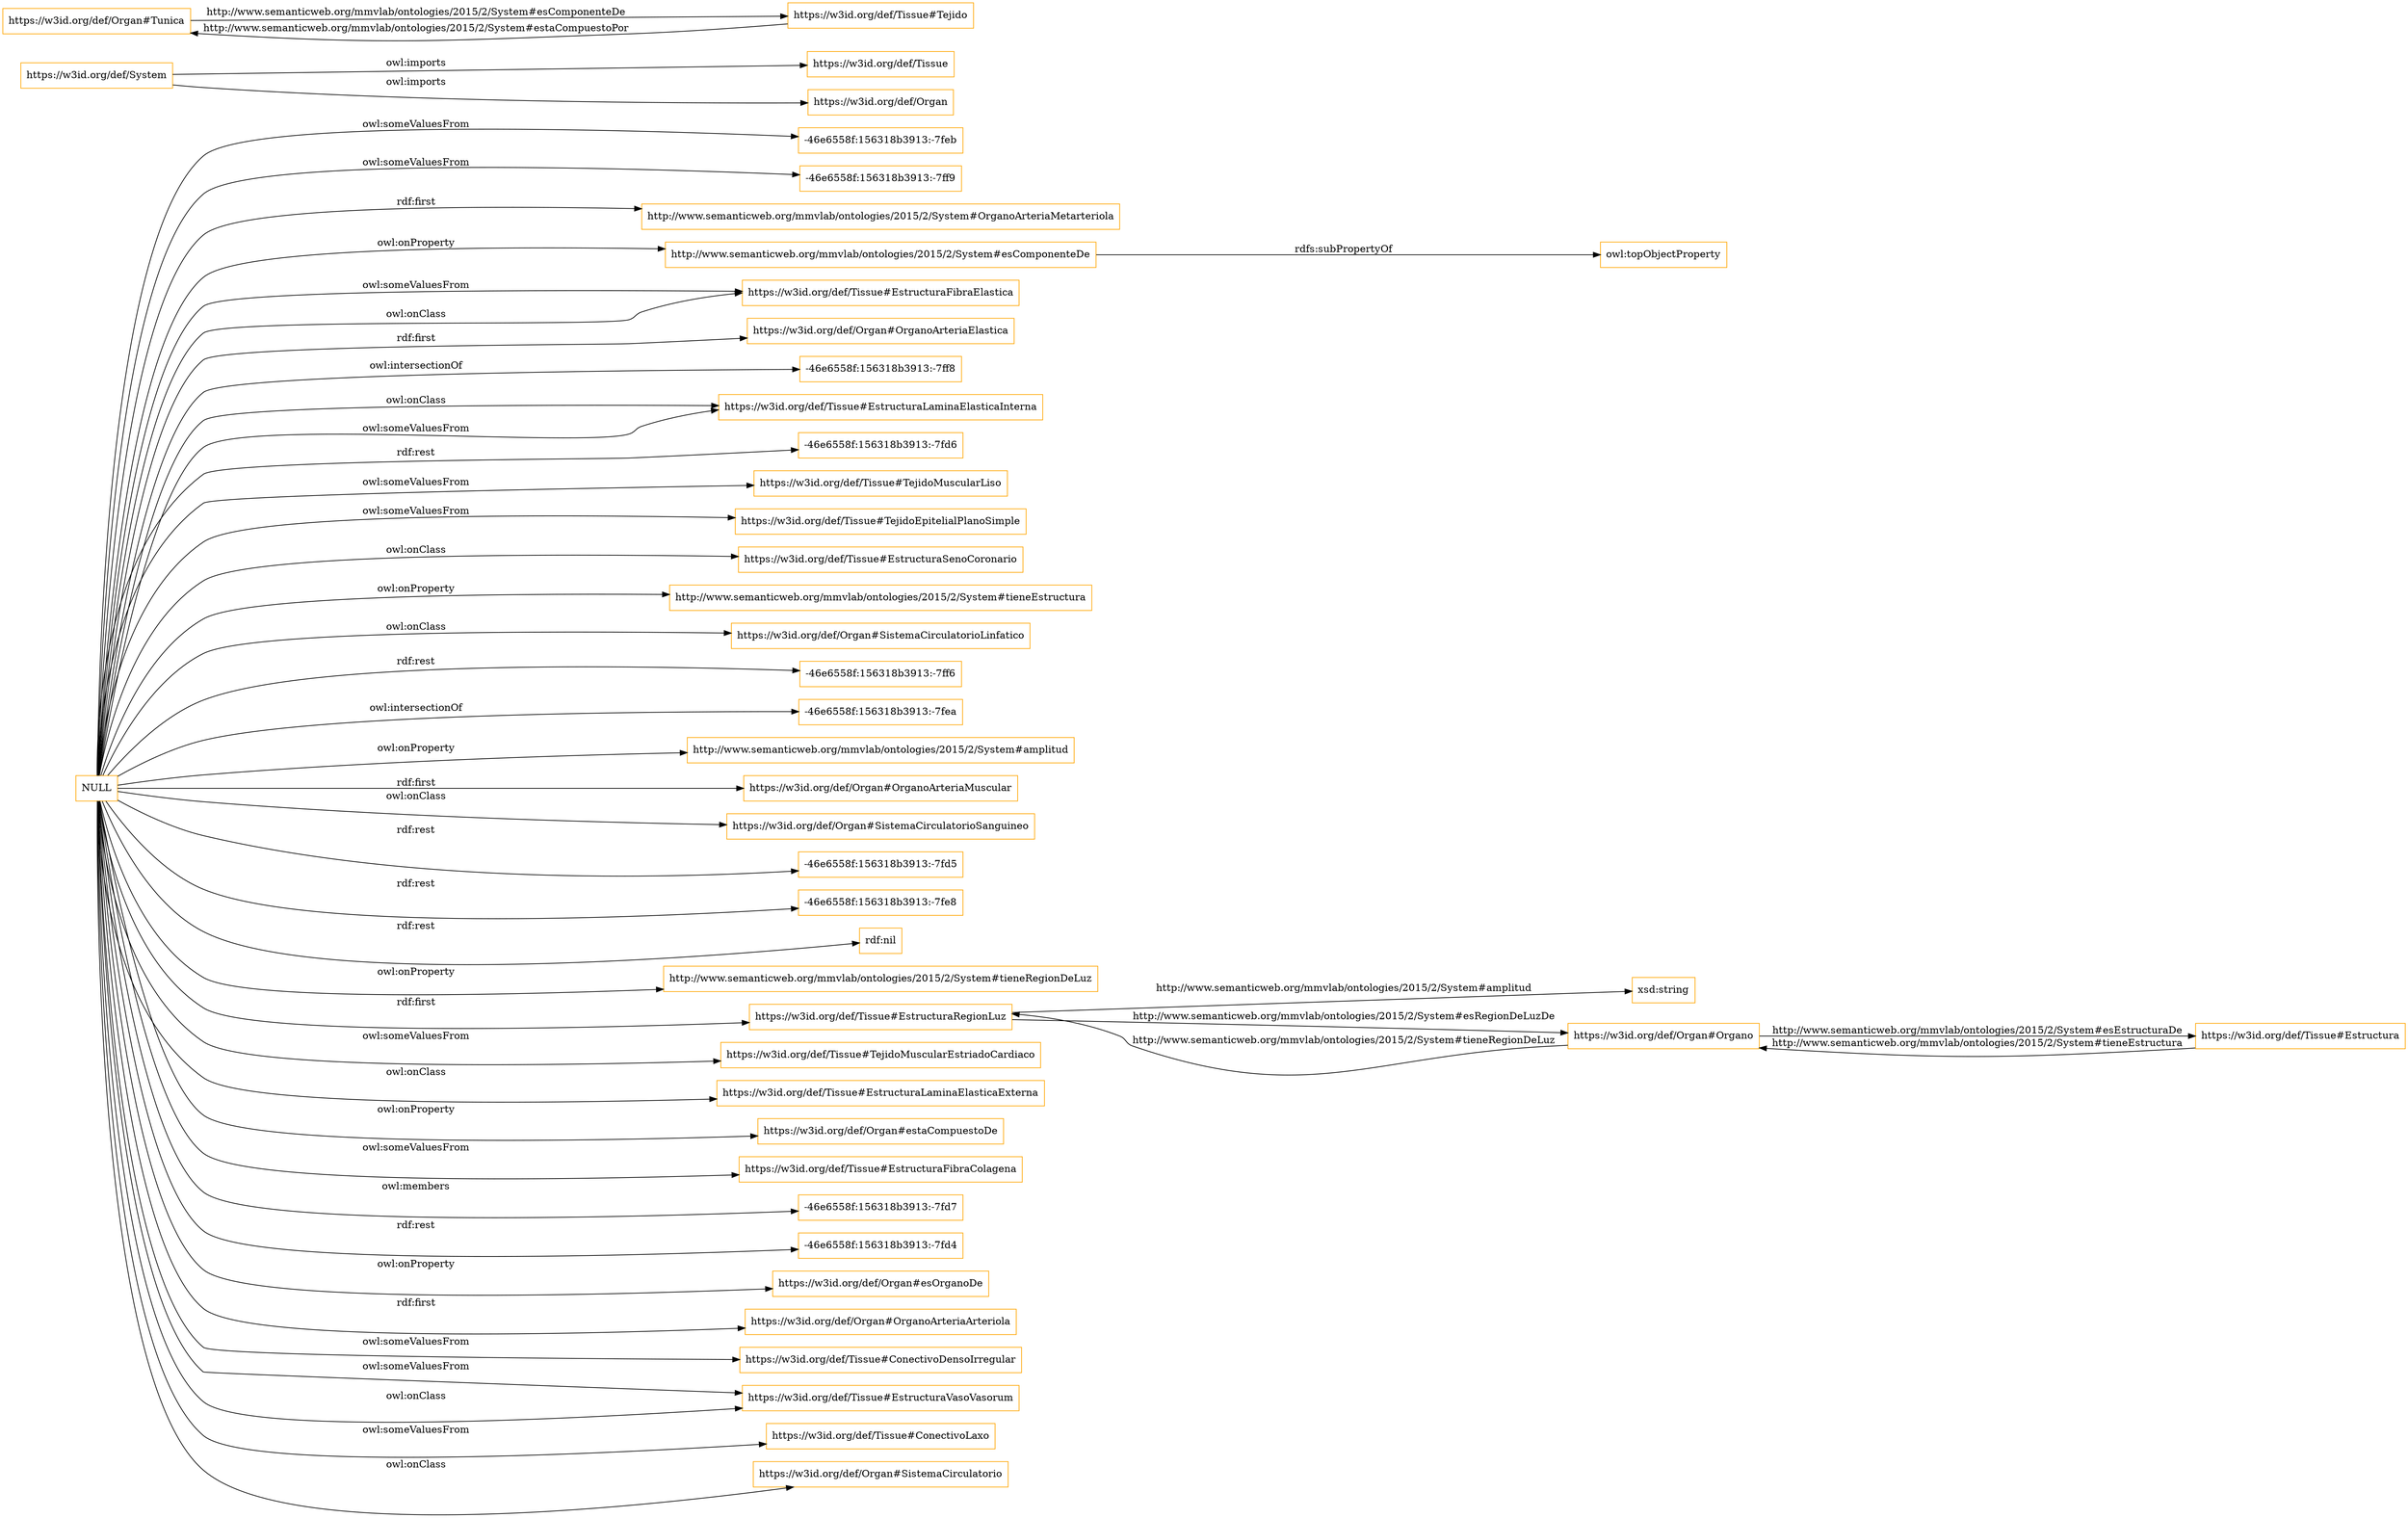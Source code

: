 digraph ar2dtool_diagram { 
rankdir=LR;
size="1501"
node [shape = rectangle, color="orange"]; "-46e6558f:156318b3913:-7feb" "-46e6558f:156318b3913:-7ff9" "http://www.semanticweb.org/mmvlab/ontologies/2015/2/System#OrganoArteriaMetarteriola" ; /*classes style*/
	"https://w3id.org/def/System" -> "https://w3id.org/def/Tissue" [ label = "owl:imports" ];
	"https://w3id.org/def/System" -> "https://w3id.org/def/Organ" [ label = "owl:imports" ];
	"http://www.semanticweb.org/mmvlab/ontologies/2015/2/System#esComponenteDe" -> "owl:topObjectProperty" [ label = "rdfs:subPropertyOf" ];
	"NULL" -> "https://w3id.org/def/Tissue#EstructuraFibraElastica" [ label = "owl:someValuesFrom" ];
	"NULL" -> "http://www.semanticweb.org/mmvlab/ontologies/2015/2/System#esComponenteDe" [ label = "owl:onProperty" ];
	"NULL" -> "https://w3id.org/def/Organ#OrganoArteriaElastica" [ label = "rdf:first" ];
	"NULL" -> "-46e6558f:156318b3913:-7ff8" [ label = "owl:intersectionOf" ];
	"NULL" -> "https://w3id.org/def/Tissue#EstructuraLaminaElasticaInterna" [ label = "owl:onClass" ];
	"NULL" -> "-46e6558f:156318b3913:-7fd6" [ label = "rdf:rest" ];
	"NULL" -> "https://w3id.org/def/Tissue#TejidoMuscularLiso" [ label = "owl:someValuesFrom" ];
	"NULL" -> "https://w3id.org/def/Tissue#TejidoEpitelialPlanoSimple" [ label = "owl:someValuesFrom" ];
	"NULL" -> "https://w3id.org/def/Tissue#EstructuraSenoCoronario" [ label = "owl:onClass" ];
	"NULL" -> "http://www.semanticweb.org/mmvlab/ontologies/2015/2/System#tieneEstructura" [ label = "owl:onProperty" ];
	"NULL" -> "https://w3id.org/def/Organ#SistemaCirculatorioLinfatico" [ label = "owl:onClass" ];
	"NULL" -> "-46e6558f:156318b3913:-7ff9" [ label = "owl:someValuesFrom" ];
	"NULL" -> "-46e6558f:156318b3913:-7ff6" [ label = "rdf:rest" ];
	"NULL" -> "http://www.semanticweb.org/mmvlab/ontologies/2015/2/System#OrganoArteriaMetarteriola" [ label = "rdf:first" ];
	"NULL" -> "-46e6558f:156318b3913:-7fea" [ label = "owl:intersectionOf" ];
	"NULL" -> "http://www.semanticweb.org/mmvlab/ontologies/2015/2/System#amplitud" [ label = "owl:onProperty" ];
	"NULL" -> "https://w3id.org/def/Organ#OrganoArteriaMuscular" [ label = "rdf:first" ];
	"NULL" -> "https://w3id.org/def/Organ#SistemaCirculatorioSanguineo" [ label = "owl:onClass" ];
	"NULL" -> "-46e6558f:156318b3913:-7fd5" [ label = "rdf:rest" ];
	"NULL" -> "-46e6558f:156318b3913:-7fe8" [ label = "rdf:rest" ];
	"NULL" -> "rdf:nil" [ label = "rdf:rest" ];
	"NULL" -> "http://www.semanticweb.org/mmvlab/ontologies/2015/2/System#tieneRegionDeLuz" [ label = "owl:onProperty" ];
	"NULL" -> "-46e6558f:156318b3913:-7feb" [ label = "owl:someValuesFrom" ];
	"NULL" -> "https://w3id.org/def/Tissue#EstructuraFibraElastica" [ label = "owl:onClass" ];
	"NULL" -> "https://w3id.org/def/Tissue#EstructuraRegionLuz" [ label = "rdf:first" ];
	"NULL" -> "https://w3id.org/def/Tissue#TejidoMuscularEstriadoCardiaco" [ label = "owl:someValuesFrom" ];
	"NULL" -> "https://w3id.org/def/Tissue#EstructuraLaminaElasticaInterna" [ label = "owl:someValuesFrom" ];
	"NULL" -> "https://w3id.org/def/Tissue#EstructuraLaminaElasticaExterna" [ label = "owl:onClass" ];
	"NULL" -> "https://w3id.org/def/Organ#estaCompuestoDe" [ label = "owl:onProperty" ];
	"NULL" -> "https://w3id.org/def/Tissue#EstructuraFibraColagena" [ label = "owl:someValuesFrom" ];
	"NULL" -> "-46e6558f:156318b3913:-7fd7" [ label = "owl:members" ];
	"NULL" -> "-46e6558f:156318b3913:-7fd4" [ label = "rdf:rest" ];
	"NULL" -> "https://w3id.org/def/Organ#esOrganoDe" [ label = "owl:onProperty" ];
	"NULL" -> "https://w3id.org/def/Organ#OrganoArteriaArteriola" [ label = "rdf:first" ];
	"NULL" -> "https://w3id.org/def/Tissue#ConectivoDensoIrregular" [ label = "owl:someValuesFrom" ];
	"NULL" -> "https://w3id.org/def/Tissue#EstructuraVasoVasorum" [ label = "owl:someValuesFrom" ];
	"NULL" -> "https://w3id.org/def/Tissue#ConectivoLaxo" [ label = "owl:someValuesFrom" ];
	"NULL" -> "https://w3id.org/def/Organ#SistemaCirculatorio" [ label = "owl:onClass" ];
	"NULL" -> "https://w3id.org/def/Tissue#EstructuraVasoVasorum" [ label = "owl:onClass" ];
	"https://w3id.org/def/Organ#Tunica" -> "https://w3id.org/def/Tissue#Tejido" [ label = "http://www.semanticweb.org/mmvlab/ontologies/2015/2/System#esComponenteDe" ];
	"https://w3id.org/def/Tissue#EstructuraRegionLuz" -> "xsd:string" [ label = "http://www.semanticweb.org/mmvlab/ontologies/2015/2/System#amplitud" ];
	"https://w3id.org/def/Tissue#Estructura" -> "https://w3id.org/def/Organ#Organo" [ label = "http://www.semanticweb.org/mmvlab/ontologies/2015/2/System#tieneEstructura" ];
	"https://w3id.org/def/Tissue#Tejido" -> "https://w3id.org/def/Organ#Tunica" [ label = "http://www.semanticweb.org/mmvlab/ontologies/2015/2/System#estaCompuestoPor" ];
	"https://w3id.org/def/Tissue#EstructuraRegionLuz" -> "https://w3id.org/def/Organ#Organo" [ label = "http://www.semanticweb.org/mmvlab/ontologies/2015/2/System#esRegionDeLuzDe" ];
	"https://w3id.org/def/Organ#Organo" -> "https://w3id.org/def/Tissue#EstructuraRegionLuz" [ label = "http://www.semanticweb.org/mmvlab/ontologies/2015/2/System#tieneRegionDeLuz" ];
	"https://w3id.org/def/Organ#Organo" -> "https://w3id.org/def/Tissue#Estructura" [ label = "http://www.semanticweb.org/mmvlab/ontologies/2015/2/System#esEstructuraDe" ];

}
